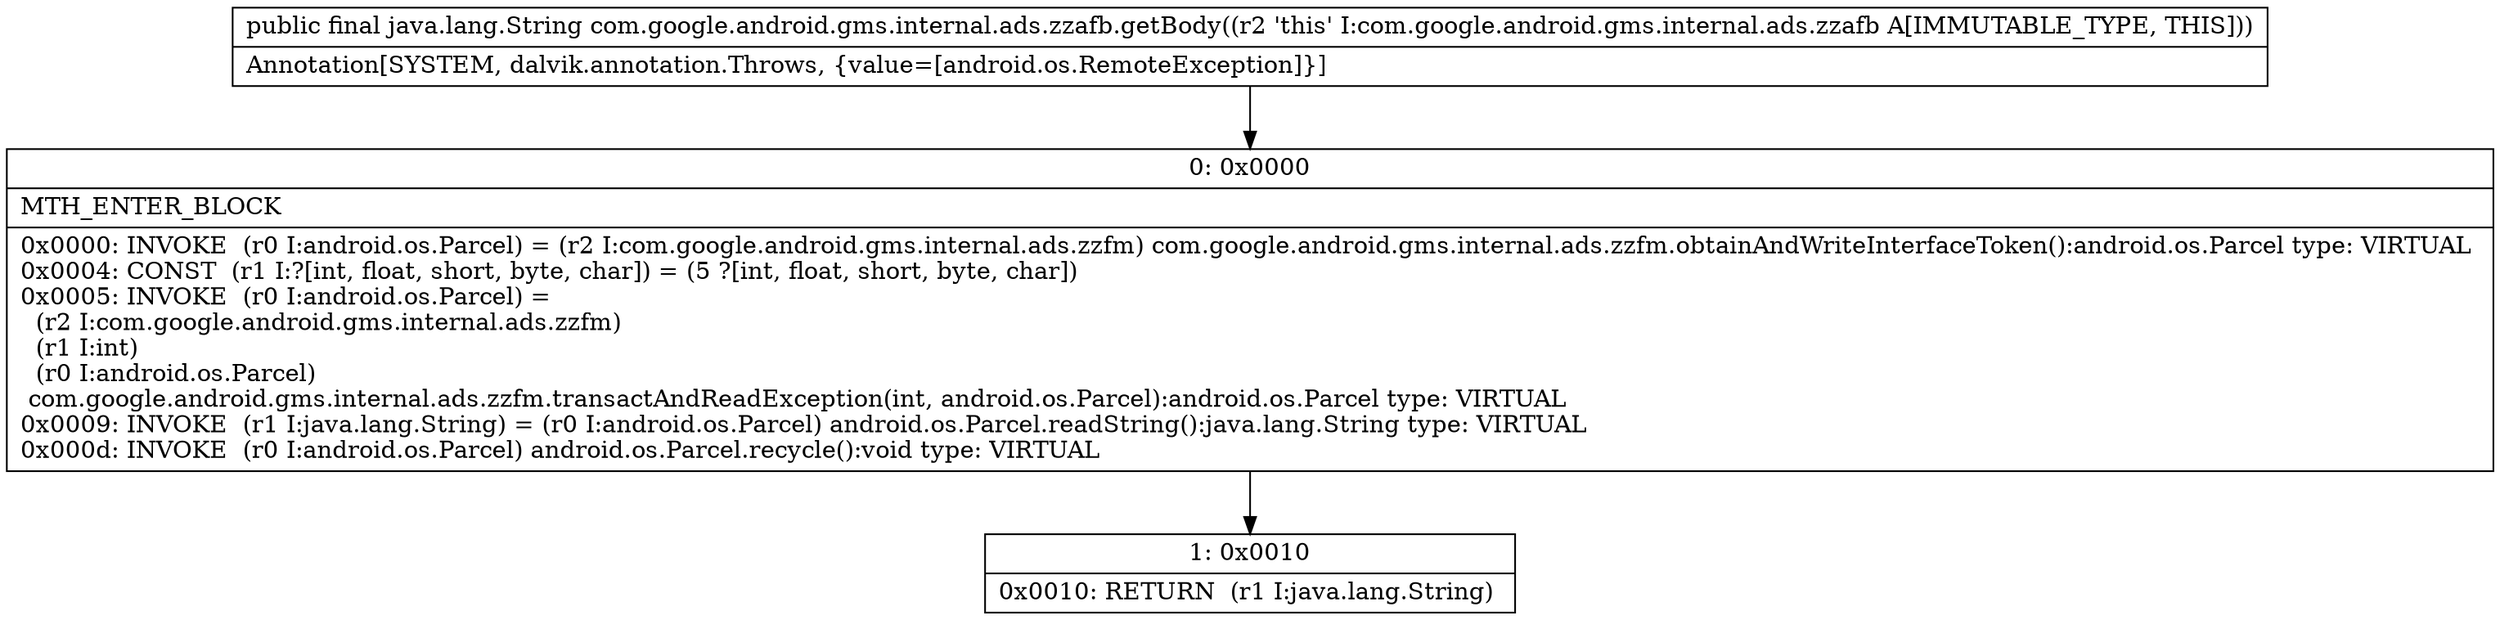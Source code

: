 digraph "CFG forcom.google.android.gms.internal.ads.zzafb.getBody()Ljava\/lang\/String;" {
Node_0 [shape=record,label="{0\:\ 0x0000|MTH_ENTER_BLOCK\l|0x0000: INVOKE  (r0 I:android.os.Parcel) = (r2 I:com.google.android.gms.internal.ads.zzfm) com.google.android.gms.internal.ads.zzfm.obtainAndWriteInterfaceToken():android.os.Parcel type: VIRTUAL \l0x0004: CONST  (r1 I:?[int, float, short, byte, char]) = (5 ?[int, float, short, byte, char]) \l0x0005: INVOKE  (r0 I:android.os.Parcel) = \l  (r2 I:com.google.android.gms.internal.ads.zzfm)\l  (r1 I:int)\l  (r0 I:android.os.Parcel)\l com.google.android.gms.internal.ads.zzfm.transactAndReadException(int, android.os.Parcel):android.os.Parcel type: VIRTUAL \l0x0009: INVOKE  (r1 I:java.lang.String) = (r0 I:android.os.Parcel) android.os.Parcel.readString():java.lang.String type: VIRTUAL \l0x000d: INVOKE  (r0 I:android.os.Parcel) android.os.Parcel.recycle():void type: VIRTUAL \l}"];
Node_1 [shape=record,label="{1\:\ 0x0010|0x0010: RETURN  (r1 I:java.lang.String) \l}"];
MethodNode[shape=record,label="{public final java.lang.String com.google.android.gms.internal.ads.zzafb.getBody((r2 'this' I:com.google.android.gms.internal.ads.zzafb A[IMMUTABLE_TYPE, THIS]))  | Annotation[SYSTEM, dalvik.annotation.Throws, \{value=[android.os.RemoteException]\}]\l}"];
MethodNode -> Node_0;
Node_0 -> Node_1;
}

